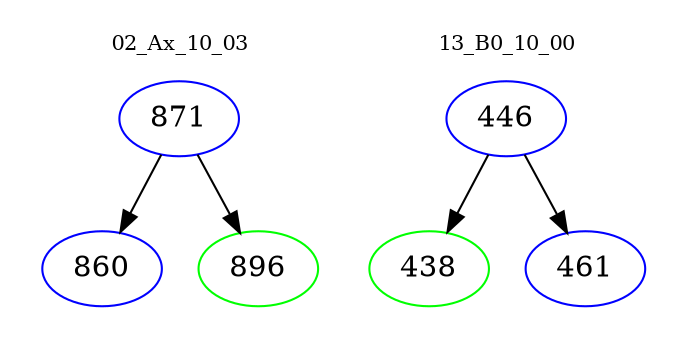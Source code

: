 digraph{
subgraph cluster_0 {
color = white
label = "02_Ax_10_03";
fontsize=10;
T0_871 [label="871", color="blue"]
T0_871 -> T0_860 [color="black"]
T0_860 [label="860", color="blue"]
T0_871 -> T0_896 [color="black"]
T0_896 [label="896", color="green"]
}
subgraph cluster_1 {
color = white
label = "13_B0_10_00";
fontsize=10;
T1_446 [label="446", color="blue"]
T1_446 -> T1_438 [color="black"]
T1_438 [label="438", color="green"]
T1_446 -> T1_461 [color="black"]
T1_461 [label="461", color="blue"]
}
}
